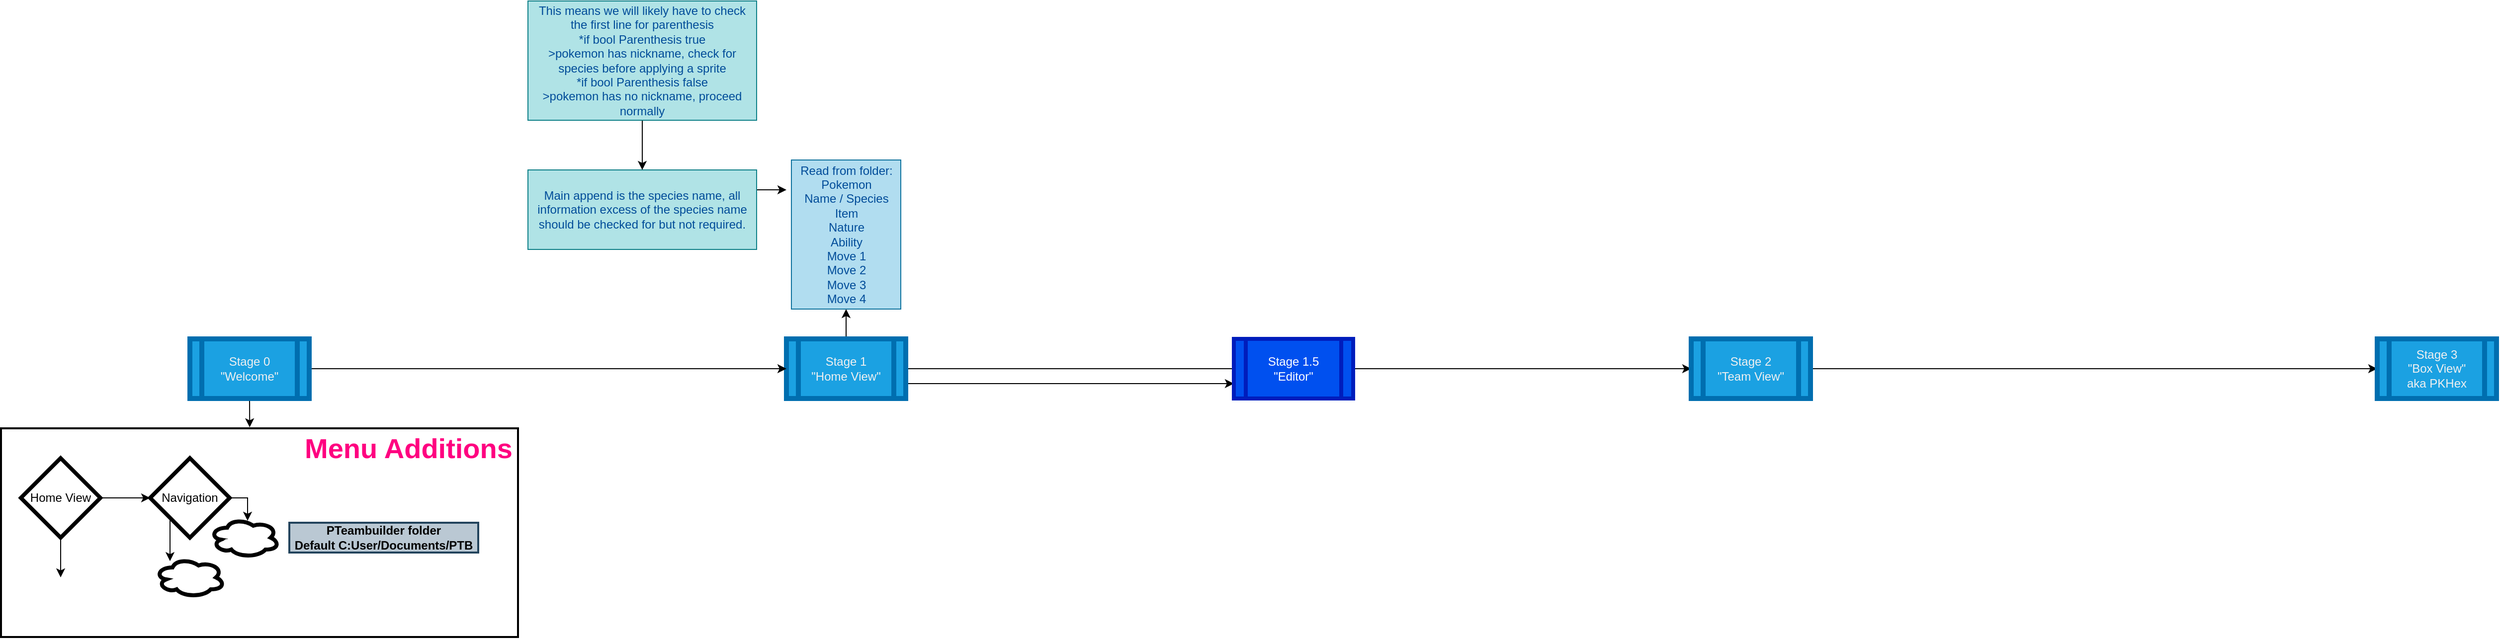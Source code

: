 <mxfile version="15.5.2" type="github">
  <diagram id="C5RBs43oDa-KdzZeNtuy" name="Page-1">
    <mxGraphModel dx="2713" dy="2019" grid="1" gridSize="10" guides="1" tooltips="1" connect="1" arrows="1" fold="1" page="1" pageScale="1" pageWidth="827" pageHeight="1169" background="none" math="0" shadow="0">
      <root>
        <mxCell id="WIyWlLk6GJQsqaUBKTNV-0" />
        <mxCell id="WIyWlLk6GJQsqaUBKTNV-1" parent="WIyWlLk6GJQsqaUBKTNV-0" />
        <mxCell id="wyF_w8Hzp6pOiADphTd3-22" value="" style="whiteSpace=wrap;html=1;fontSize=12;fontColor=#000000;strokeWidth=2;" parent="WIyWlLk6GJQsqaUBKTNV-1" vertex="1">
          <mxGeometry x="-790" y="90" width="520" height="210" as="geometry" />
        </mxCell>
        <mxCell id="wyF_w8Hzp6pOiADphTd3-5" style="edgeStyle=orthogonalEdgeStyle;rounded=0;orthogonalLoop=1;jettySize=auto;html=1;exitX=1;exitY=0.5;exitDx=0;exitDy=0;entryX=0;entryY=0.5;entryDx=0;entryDy=0;" parent="WIyWlLk6GJQsqaUBKTNV-1" source="rKtUZefHtdAxrVnK9BoF-1" target="wyF_w8Hzp6pOiADphTd3-1" edge="1">
          <mxGeometry relative="1" as="geometry" />
        </mxCell>
        <mxCell id="wyF_w8Hzp6pOiADphTd3-6" style="edgeStyle=orthogonalEdgeStyle;rounded=0;orthogonalLoop=1;jettySize=auto;html=1;exitX=1;exitY=0.75;exitDx=0;exitDy=0;entryX=0;entryY=0.75;entryDx=0;entryDy=0;" parent="WIyWlLk6GJQsqaUBKTNV-1" source="rKtUZefHtdAxrVnK9BoF-1" target="wyF_w8Hzp6pOiADphTd3-4" edge="1">
          <mxGeometry relative="1" as="geometry" />
        </mxCell>
        <mxCell id="4xZujpSAPhKfsqfpOocF-9" style="edgeStyle=orthogonalEdgeStyle;rounded=0;orthogonalLoop=1;jettySize=auto;html=1;exitX=0.5;exitY=0;exitDx=0;exitDy=0;entryX=0.5;entryY=1;entryDx=0;entryDy=0;entryPerimeter=0;fontColor=#004C99;" edge="1" parent="WIyWlLk6GJQsqaUBKTNV-1" source="rKtUZefHtdAxrVnK9BoF-1" target="4xZujpSAPhKfsqfpOocF-2">
          <mxGeometry relative="1" as="geometry" />
        </mxCell>
        <mxCell id="rKtUZefHtdAxrVnK9BoF-1" value="&lt;span style=&quot;color: rgb(240 , 240 , 240) ; font-family: &amp;#34;helvetica&amp;#34; ; font-size: 12px ; font-style: normal ; font-weight: 400 ; letter-spacing: normal ; text-align: center ; text-indent: 0px ; text-transform: none ; word-spacing: 0px ; display: inline ; float: none&quot;&gt;Stage 1&lt;/span&gt;&lt;br style=&quot;color: rgb(240 , 240 , 240) ; font-family: &amp;#34;helvetica&amp;#34; ; font-size: 12px ; font-style: normal ; font-weight: 400 ; letter-spacing: normal ; text-align: center ; text-indent: 0px ; text-transform: none ; word-spacing: 0px&quot;&gt;&lt;span style=&quot;color: rgb(240 , 240 , 240) ; font-family: &amp;#34;helvetica&amp;#34; ; font-size: 12px ; font-style: normal ; font-weight: 400 ; letter-spacing: normal ; text-align: center ; text-indent: 0px ; text-transform: none ; word-spacing: 0px ; display: inline ; float: none&quot;&gt;&quot;Home View&quot;&lt;/span&gt;" style="shape=process;whiteSpace=wrap;html=1;backgroundOutline=1;fillColor=#1ba1e2;fontColor=#ffffff;strokeColor=#006EAF;strokeWidth=5;" parent="WIyWlLk6GJQsqaUBKTNV-1" vertex="1">
          <mxGeometry width="120" height="60" as="geometry" />
        </mxCell>
        <mxCell id="wyF_w8Hzp6pOiADphTd3-7" style="edgeStyle=orthogonalEdgeStyle;rounded=0;orthogonalLoop=1;jettySize=auto;html=1;exitX=1;exitY=0.5;exitDx=0;exitDy=0;entryX=0;entryY=0.5;entryDx=0;entryDy=0;" parent="WIyWlLk6GJQsqaUBKTNV-1" source="wyF_w8Hzp6pOiADphTd3-1" target="wyF_w8Hzp6pOiADphTd3-3" edge="1">
          <mxGeometry relative="1" as="geometry" />
        </mxCell>
        <mxCell id="wyF_w8Hzp6pOiADphTd3-1" value="&lt;span style=&quot;color: rgb(240 , 240 , 240) ; font-family: &amp;#34;helvetica&amp;#34; ; font-size: 12px ; font-style: normal ; font-weight: 400 ; letter-spacing: normal ; text-align: center ; text-indent: 0px ; text-transform: none ; word-spacing: 0px ; display: inline ; float: none&quot;&gt;Stage 2&lt;/span&gt;&lt;br style=&quot;color: rgb(240 , 240 , 240) ; font-family: &amp;#34;helvetica&amp;#34; ; font-size: 12px ; font-style: normal ; font-weight: 400 ; letter-spacing: normal ; text-align: center ; text-indent: 0px ; text-transform: none ; word-spacing: 0px&quot;&gt;&lt;span style=&quot;color: rgb(240 , 240 , 240) ; font-family: &amp;#34;helvetica&amp;#34; ; font-size: 12px ; font-style: normal ; font-weight: 400 ; letter-spacing: normal ; text-align: center ; text-indent: 0px ; text-transform: none ; word-spacing: 0px ; display: inline ; float: none&quot;&gt;&quot;Team View&quot;&lt;/span&gt;" style="shape=process;whiteSpace=wrap;html=1;backgroundOutline=1;fillColor=#1ba1e2;fontColor=#ffffff;strokeColor=#006EAF;strokeWidth=5;" parent="WIyWlLk6GJQsqaUBKTNV-1" vertex="1">
          <mxGeometry x="910" width="120" height="60" as="geometry" />
        </mxCell>
        <mxCell id="wyF_w8Hzp6pOiADphTd3-3" value="&lt;span style=&quot;color: rgb(240 , 240 , 240) ; font-family: &amp;#34;helvetica&amp;#34; ; font-size: 12px ; font-style: normal ; font-weight: 400 ; letter-spacing: normal ; text-align: center ; text-indent: 0px ; text-transform: none ; word-spacing: 0px ; display: inline ; float: none&quot;&gt;Stage 3&lt;/span&gt;&lt;br style=&quot;color: rgb(240 , 240 , 240) ; font-family: &amp;#34;helvetica&amp;#34; ; font-size: 12px ; font-style: normal ; font-weight: 400 ; letter-spacing: normal ; text-align: center ; text-indent: 0px ; text-transform: none ; word-spacing: 0px&quot;&gt;&lt;span style=&quot;color: rgb(240 , 240 , 240) ; font-family: &amp;#34;helvetica&amp;#34; ; font-size: 12px ; font-style: normal ; font-weight: 400 ; letter-spacing: normal ; text-align: center ; text-indent: 0px ; text-transform: none ; word-spacing: 0px ; display: inline ; float: none&quot;&gt;&quot;Box View&quot;&lt;br&gt;aka PKHex&lt;br&gt;&lt;/span&gt;" style="shape=process;whiteSpace=wrap;html=1;backgroundOutline=1;fillColor=#1ba1e2;fontColor=#ffffff;strokeColor=#006EAF;strokeWidth=5;" parent="WIyWlLk6GJQsqaUBKTNV-1" vertex="1">
          <mxGeometry x="1600" width="120" height="60" as="geometry" />
        </mxCell>
        <mxCell id="wyF_w8Hzp6pOiADphTd3-4" value="Stage 1.5&lt;br&gt;&quot;Editor&quot;" style="shape=process;whiteSpace=wrap;html=1;backgroundOutline=1;fillColor=#0050ef;fontColor=#ffffff;strokeColor=#001DBC;strokeWidth=4;" parent="WIyWlLk6GJQsqaUBKTNV-1" vertex="1">
          <mxGeometry x="450" width="120" height="60" as="geometry" />
        </mxCell>
        <mxCell id="wyF_w8Hzp6pOiADphTd3-9" style="edgeStyle=orthogonalEdgeStyle;rounded=0;orthogonalLoop=1;jettySize=auto;html=1;exitX=1;exitY=0.5;exitDx=0;exitDy=0;entryX=0;entryY=0.5;entryDx=0;entryDy=0;" parent="WIyWlLk6GJQsqaUBKTNV-1" source="wyF_w8Hzp6pOiADphTd3-8" target="rKtUZefHtdAxrVnK9BoF-1" edge="1">
          <mxGeometry relative="1" as="geometry" />
        </mxCell>
        <mxCell id="4xZujpSAPhKfsqfpOocF-10" style="edgeStyle=orthogonalEdgeStyle;rounded=0;orthogonalLoop=1;jettySize=auto;html=1;exitX=0.5;exitY=1;exitDx=0;exitDy=0;entryX=0.481;entryY=-0.005;entryDx=0;entryDy=0;entryPerimeter=0;fontColor=#004C99;" edge="1" parent="WIyWlLk6GJQsqaUBKTNV-1" source="wyF_w8Hzp6pOiADphTd3-8" target="wyF_w8Hzp6pOiADphTd3-22">
          <mxGeometry relative="1" as="geometry" />
        </mxCell>
        <mxCell id="wyF_w8Hzp6pOiADphTd3-8" value="&lt;span style=&quot;color: rgb(240 , 240 , 240) ; font-family: &amp;#34;helvetica&amp;#34; ; font-size: 12px ; font-style: normal ; font-weight: 400 ; letter-spacing: normal ; text-align: center ; text-indent: 0px ; text-transform: none ; word-spacing: 0px ; display: inline ; float: none&quot;&gt;Stage 0&lt;/span&gt;&lt;br style=&quot;color: rgb(240 , 240 , 240) ; font-family: &amp;#34;helvetica&amp;#34; ; font-size: 12px ; font-style: normal ; font-weight: 400 ; letter-spacing: normal ; text-align: center ; text-indent: 0px ; text-transform: none ; word-spacing: 0px&quot;&gt;&lt;span style=&quot;color: rgb(240 , 240 , 240) ; font-family: &amp;#34;helvetica&amp;#34; ; font-size: 12px ; font-style: normal ; font-weight: 400 ; letter-spacing: normal ; text-align: center ; text-indent: 0px ; text-transform: none ; word-spacing: 0px ; display: inline ; float: none&quot;&gt;&quot;Welcome&quot;&lt;/span&gt;" style="shape=process;whiteSpace=wrap;html=1;backgroundOutline=1;fillColor=#1ba1e2;fontColor=#ffffff;strokeColor=#006EAF;strokeWidth=5;" parent="WIyWlLk6GJQsqaUBKTNV-1" vertex="1">
          <mxGeometry x="-600" width="120" height="60" as="geometry" />
        </mxCell>
        <mxCell id="wyF_w8Hzp6pOiADphTd3-17" style="edgeStyle=orthogonalEdgeStyle;rounded=0;orthogonalLoop=1;jettySize=auto;html=1;exitX=1;exitY=0.5;exitDx=0;exitDy=0;entryX=0.543;entryY=0.075;entryDx=0;entryDy=0;entryPerimeter=0;fontSize=12;fontColor=#FFFFFF;" parent="WIyWlLk6GJQsqaUBKTNV-1" source="wyF_w8Hzp6pOiADphTd3-10" target="wyF_w8Hzp6pOiADphTd3-16" edge="1">
          <mxGeometry relative="1" as="geometry" />
        </mxCell>
        <mxCell id="wyF_w8Hzp6pOiADphTd3-19" style="edgeStyle=orthogonalEdgeStyle;rounded=0;orthogonalLoop=1;jettySize=auto;html=1;exitX=0;exitY=1;exitDx=0;exitDy=0;fontSize=12;fontColor=#FFFFFF;" parent="WIyWlLk6GJQsqaUBKTNV-1" source="wyF_w8Hzp6pOiADphTd3-10" target="wyF_w8Hzp6pOiADphTd3-18" edge="1">
          <mxGeometry relative="1" as="geometry">
            <Array as="points">
              <mxPoint x="-620" y="230" />
              <mxPoint x="-620" y="230" />
            </Array>
          </mxGeometry>
        </mxCell>
        <mxCell id="wyF_w8Hzp6pOiADphTd3-10" value="Navigation" style="rhombus;whiteSpace=wrap;html=1;strokeWidth=4;" parent="WIyWlLk6GJQsqaUBKTNV-1" vertex="1">
          <mxGeometry x="-640" y="120" width="80" height="80" as="geometry" />
        </mxCell>
        <mxCell id="wyF_w8Hzp6pOiADphTd3-15" style="edgeStyle=orthogonalEdgeStyle;rounded=0;orthogonalLoop=1;jettySize=auto;html=1;exitX=1;exitY=0.5;exitDx=0;exitDy=0;entryX=0;entryY=0.5;entryDx=0;entryDy=0;fontSize=28;fontColor=#FF0080;" parent="WIyWlLk6GJQsqaUBKTNV-1" source="wyF_w8Hzp6pOiADphTd3-11" target="wyF_w8Hzp6pOiADphTd3-10" edge="1">
          <mxGeometry relative="1" as="geometry" />
        </mxCell>
        <mxCell id="wyF_w8Hzp6pOiADphTd3-24" style="edgeStyle=orthogonalEdgeStyle;rounded=0;orthogonalLoop=1;jettySize=auto;html=1;exitX=0.5;exitY=1;exitDx=0;exitDy=0;fontSize=12;fontColor=#FFFFFF;" parent="WIyWlLk6GJQsqaUBKTNV-1" source="wyF_w8Hzp6pOiADphTd3-11" target="wyF_w8Hzp6pOiADphTd3-23" edge="1">
          <mxGeometry relative="1" as="geometry" />
        </mxCell>
        <mxCell id="wyF_w8Hzp6pOiADphTd3-11" value="Home View" style="rhombus;whiteSpace=wrap;html=1;strokeWidth=4;" parent="WIyWlLk6GJQsqaUBKTNV-1" vertex="1">
          <mxGeometry x="-770" y="120" width="80" height="80" as="geometry" />
        </mxCell>
        <mxCell id="wyF_w8Hzp6pOiADphTd3-12" value="Menu Additions" style="text;html=1;align=center;verticalAlign=middle;whiteSpace=wrap;rounded=0;fontStyle=1;fontSize=28;fontColor=#FF0080;" parent="WIyWlLk6GJQsqaUBKTNV-1" vertex="1">
          <mxGeometry x="-490" y="90" width="220" height="40" as="geometry" />
        </mxCell>
        <mxCell id="wyF_w8Hzp6pOiADphTd3-16" value="&lt;font color=&quot;#ffffff&quot;&gt;&lt;span style=&quot;font-size: 12px&quot;&gt;Settings&lt;/span&gt;&lt;/font&gt;" style="ellipse;shape=cloud;whiteSpace=wrap;html=1;fontSize=28;fontColor=#FF0080;strokeWidth=4;" parent="WIyWlLk6GJQsqaUBKTNV-1" vertex="1">
          <mxGeometry x="-580" y="180" width="70" height="40" as="geometry" />
        </mxCell>
        <mxCell id="wyF_w8Hzp6pOiADphTd3-18" value="&lt;font color=&quot;#ffffff&quot;&gt;&lt;span style=&quot;font-size: 12px&quot;&gt;Profile&lt;/span&gt;&lt;/font&gt;" style="ellipse;shape=cloud;whiteSpace=wrap;html=1;fontSize=28;fontColor=#FF0080;strokeWidth=4;" parent="WIyWlLk6GJQsqaUBKTNV-1" vertex="1">
          <mxGeometry x="-635" y="220" width="70" height="40" as="geometry" />
        </mxCell>
        <mxCell id="wyF_w8Hzp6pOiADphTd3-20" value="PTeambuilder folder&lt;br&gt;Default C:User/Documents/PTB" style="text;html=1;align=center;verticalAlign=middle;whiteSpace=wrap;rounded=0;fontSize=12;fillColor=#bac8d3;strokeColor=#23445d;strokeWidth=2;fontColor=#000000;fontStyle=1" parent="WIyWlLk6GJQsqaUBKTNV-1" vertex="1">
          <mxGeometry x="-500" y="185" width="190" height="30" as="geometry" />
        </mxCell>
        <mxCell id="wyF_w8Hzp6pOiADphTd3-23" value="Send to Home View" style="text;html=1;strokeColor=none;fillColor=none;align=center;verticalAlign=middle;whiteSpace=wrap;rounded=0;fontSize=12;fontColor=#FFFFFF;" parent="WIyWlLk6GJQsqaUBKTNV-1" vertex="1">
          <mxGeometry x="-765" y="240" width="70" height="30" as="geometry" />
        </mxCell>
        <mxCell id="wyF_w8Hzp6pOiADphTd3-25" value="1" style="text;html=1;strokeColor=none;fillColor=none;align=center;verticalAlign=middle;whiteSpace=wrap;rounded=0;fontSize=12;fontColor=#FFFFFF;fontStyle=1" parent="WIyWlLk6GJQsqaUBKTNV-1" vertex="1">
          <mxGeometry x="-770" y="110" width="30" height="30" as="geometry" />
        </mxCell>
        <mxCell id="wyF_w8Hzp6pOiADphTd3-26" value="2" style="text;html=1;strokeColor=none;fillColor=none;align=center;verticalAlign=middle;whiteSpace=wrap;rounded=0;fontSize=12;fontColor=#FFFFFF;" parent="WIyWlLk6GJQsqaUBKTNV-1" vertex="1">
          <mxGeometry x="-635" y="110" width="20" height="30" as="geometry" />
        </mxCell>
        <mxCell id="4xZujpSAPhKfsqfpOocF-2" value="Read from folder:&lt;br&gt;Pokemon&lt;br&gt;Name / Species&lt;br&gt;Item&lt;br&gt;Nature&lt;br&gt;Ability&lt;br&gt;Move 1&lt;br&gt;Move 2&lt;br&gt;Move 3&lt;br&gt;Move 4" style="text;html=1;align=center;verticalAlign=middle;resizable=0;points=[];autosize=1;strokeColor=#10739e;fillColor=#b1ddf0;fontColor=#004C99;" vertex="1" parent="WIyWlLk6GJQsqaUBKTNV-1">
          <mxGeometry x="5" y="-180" width="110" height="150" as="geometry" />
        </mxCell>
        <mxCell id="4xZujpSAPhKfsqfpOocF-6" style="edgeStyle=orthogonalEdgeStyle;rounded=0;orthogonalLoop=1;jettySize=auto;html=1;exitX=1;exitY=0.25;exitDx=0;exitDy=0;fontColor=#004C99;" edge="1" parent="WIyWlLk6GJQsqaUBKTNV-1" source="4xZujpSAPhKfsqfpOocF-3">
          <mxGeometry relative="1" as="geometry">
            <mxPoint y="-150" as="targetPoint" />
          </mxGeometry>
        </mxCell>
        <mxCell id="4xZujpSAPhKfsqfpOocF-3" value="Main append is the species name, all information excess of the species name should be checked for but not required." style="text;html=1;strokeColor=#0e8088;fillColor=#b0e3e6;align=center;verticalAlign=middle;whiteSpace=wrap;rounded=0;fontColor=#004C99;" vertex="1" parent="WIyWlLk6GJQsqaUBKTNV-1">
          <mxGeometry x="-260" y="-170" width="230" height="80" as="geometry" />
        </mxCell>
        <mxCell id="4xZujpSAPhKfsqfpOocF-8" style="edgeStyle=orthogonalEdgeStyle;rounded=0;orthogonalLoop=1;jettySize=auto;html=1;exitX=0.5;exitY=1;exitDx=0;exitDy=0;entryX=0.5;entryY=0;entryDx=0;entryDy=0;fontColor=#004C99;" edge="1" parent="WIyWlLk6GJQsqaUBKTNV-1" source="4xZujpSAPhKfsqfpOocF-7" target="4xZujpSAPhKfsqfpOocF-3">
          <mxGeometry relative="1" as="geometry" />
        </mxCell>
        <mxCell id="4xZujpSAPhKfsqfpOocF-7" value="This means we will likely have to check the first line for parenthesis&lt;br&gt;*if bool Parenthesis true&lt;br&gt;&amp;gt;pokemon has nickname, check for species before applying a sprite&lt;br&gt;*if bool Parenthesis false&lt;br&gt;&amp;gt;pokemon has no nickname, proceed normally" style="text;html=1;strokeColor=#0e8088;fillColor=#b0e3e6;align=center;verticalAlign=middle;whiteSpace=wrap;rounded=0;fontColor=#004C99;" vertex="1" parent="WIyWlLk6GJQsqaUBKTNV-1">
          <mxGeometry x="-260" y="-340" width="230" height="120" as="geometry" />
        </mxCell>
      </root>
    </mxGraphModel>
  </diagram>
</mxfile>
